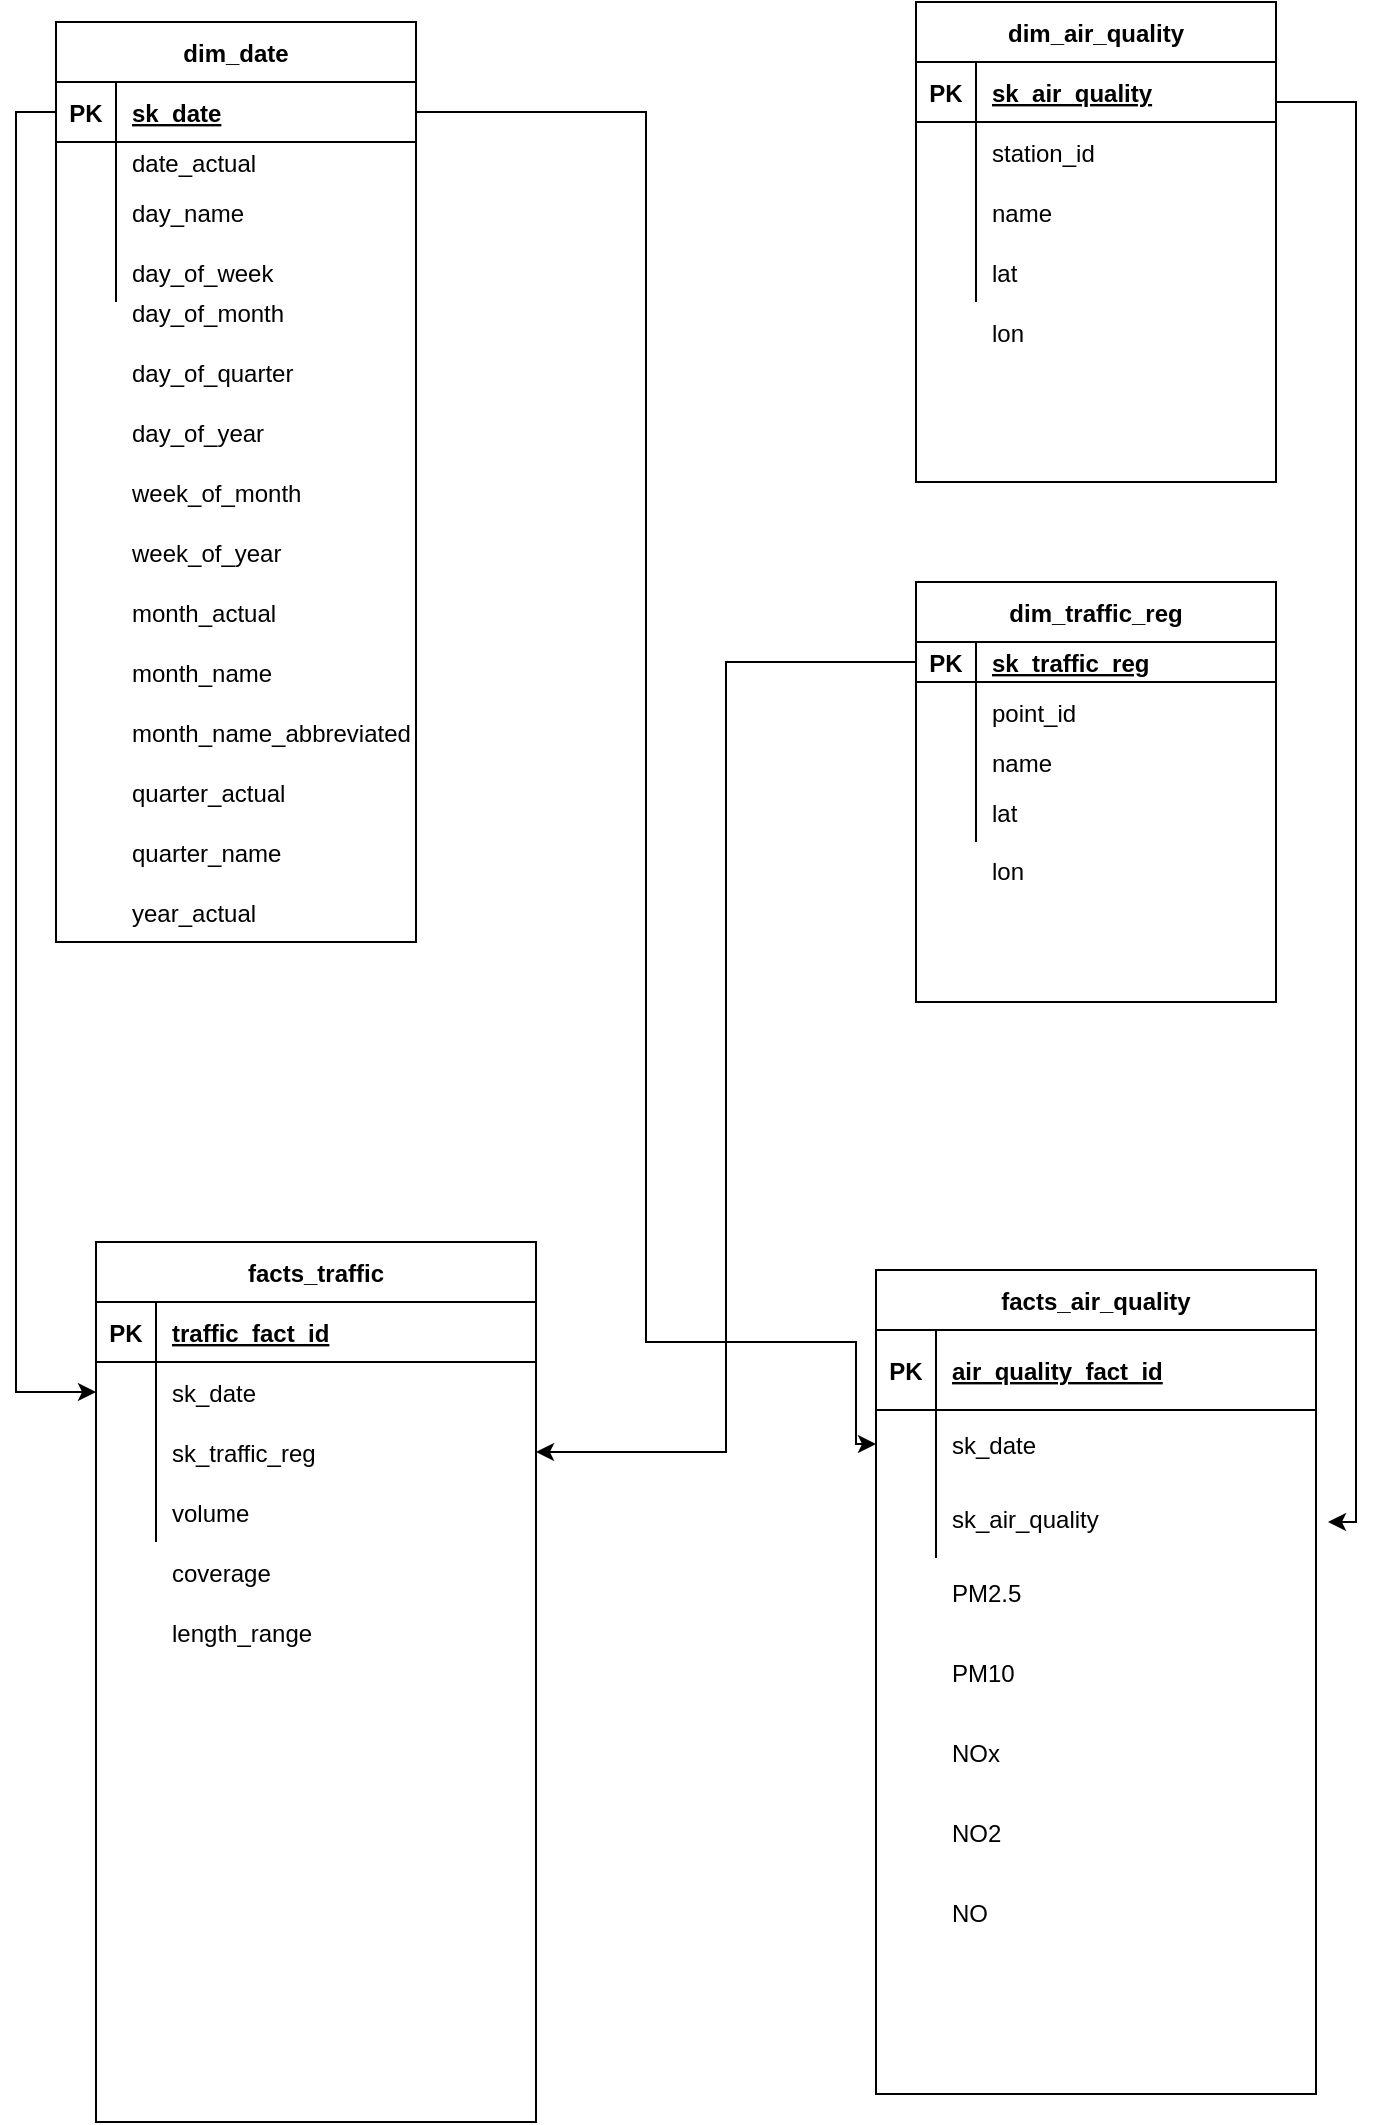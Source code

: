 <mxfile version="15.0.4" type="device"><diagram id="cIX3LOyuTqrP3bN_Y7QK" name="Page-1"><mxGraphModel dx="1711" dy="916" grid="1" gridSize="10" guides="1" tooltips="1" connect="1" arrows="1" fold="1" page="1" pageScale="1" pageWidth="827" pageHeight="1169" math="0" shadow="0"><root><mxCell id="0"/><mxCell id="1" parent="0"/><object label="facts_air_quality" Unique="dateID" placeholders="1" id="p_yojd3gKgK1u9P061Rm-1"><mxCell style="shape=table;startSize=30;container=1;collapsible=1;childLayout=tableLayout;fixedRows=1;rowLines=0;fontStyle=1;align=center;resizeLast=1;" parent="1" vertex="1"><mxGeometry x="450" y="704" width="220" height="412" as="geometry"/></mxCell></object><mxCell id="p_yojd3gKgK1u9P061Rm-2" value="" style="shape=partialRectangle;collapsible=0;dropTarget=0;pointerEvents=0;fillColor=none;top=0;left=0;bottom=1;right=0;points=[[0,0.5],[1,0.5]];portConstraint=eastwest;" parent="p_yojd3gKgK1u9P061Rm-1" vertex="1"><mxGeometry y="30" width="220" height="40" as="geometry"/></mxCell><mxCell id="p_yojd3gKgK1u9P061Rm-3" value="PK" style="shape=partialRectangle;connectable=0;fillColor=none;top=0;left=0;bottom=0;right=0;fontStyle=1;overflow=hidden;" parent="p_yojd3gKgK1u9P061Rm-2" vertex="1"><mxGeometry width="30" height="40" as="geometry"/></mxCell><mxCell id="p_yojd3gKgK1u9P061Rm-4" value="air_quality_fact_id" style="shape=partialRectangle;connectable=0;fillColor=none;top=0;left=0;bottom=0;right=0;align=left;spacingLeft=6;fontStyle=5;overflow=hidden;" parent="p_yojd3gKgK1u9P061Rm-2" vertex="1"><mxGeometry x="30" width="190" height="40" as="geometry"/></mxCell><mxCell id="p_yojd3gKgK1u9P061Rm-8" value="" style="shape=partialRectangle;collapsible=0;dropTarget=0;pointerEvents=0;fillColor=none;top=0;left=0;bottom=0;right=0;points=[[0,0.5],[1,0.5]];portConstraint=eastwest;" parent="p_yojd3gKgK1u9P061Rm-1" vertex="1"><mxGeometry y="70" width="220" height="34" as="geometry"/></mxCell><mxCell id="p_yojd3gKgK1u9P061Rm-9" value="" style="shape=partialRectangle;connectable=0;fillColor=none;top=0;left=0;bottom=0;right=0;editable=1;overflow=hidden;" parent="p_yojd3gKgK1u9P061Rm-8" vertex="1"><mxGeometry width="30" height="34" as="geometry"/></mxCell><mxCell id="p_yojd3gKgK1u9P061Rm-10" value="sk_date" style="shape=partialRectangle;connectable=0;fillColor=none;top=0;left=0;bottom=0;right=0;align=left;spacingLeft=6;overflow=hidden;" parent="p_yojd3gKgK1u9P061Rm-8" vertex="1"><mxGeometry x="30" width="190" height="34" as="geometry"/></mxCell><mxCell id="p_yojd3gKgK1u9P061Rm-11" value="" style="shape=partialRectangle;collapsible=0;dropTarget=0;pointerEvents=0;fillColor=none;top=0;left=0;bottom=0;right=0;points=[[0,0.5],[1,0.5]];portConstraint=eastwest;" parent="p_yojd3gKgK1u9P061Rm-1" vertex="1"><mxGeometry y="104" width="220" height="40" as="geometry"/></mxCell><mxCell id="p_yojd3gKgK1u9P061Rm-12" value="" style="shape=partialRectangle;connectable=0;fillColor=none;top=0;left=0;bottom=0;right=0;editable=1;overflow=hidden;" parent="p_yojd3gKgK1u9P061Rm-11" vertex="1"><mxGeometry width="30" height="40" as="geometry"/></mxCell><mxCell id="p_yojd3gKgK1u9P061Rm-13" value="sk_air_quality" style="shape=partialRectangle;connectable=0;fillColor=none;top=0;left=0;bottom=0;right=0;align=left;spacingLeft=6;overflow=hidden;" parent="p_yojd3gKgK1u9P061Rm-11" vertex="1"><mxGeometry x="30" width="190" height="40" as="geometry"/></mxCell><mxCell id="s0siug5_bpvt5dD27XKk-49" style="edgeStyle=orthogonalEdgeStyle;rounded=0;orthogonalLoop=1;jettySize=auto;html=1;" edge="1" parent="1" source="p_yojd3gKgK1u9P061Rm-30"><mxGeometry relative="1" as="geometry"><mxPoint x="676" y="830" as="targetPoint"/><Array as="points"><mxPoint x="690" y="120"/><mxPoint x="690" y="830"/></Array></mxGeometry></mxCell><mxCell id="p_yojd3gKgK1u9P061Rm-30" value="dim_air_quality" style="shape=table;startSize=30;container=1;collapsible=1;childLayout=tableLayout;fixedRows=1;rowLines=0;fontStyle=1;align=center;resizeLast=1;fillColor=none;" parent="1" vertex="1"><mxGeometry x="470" y="70" width="180" height="240" as="geometry"/></mxCell><mxCell id="p_yojd3gKgK1u9P061Rm-31" value="" style="shape=partialRectangle;collapsible=0;dropTarget=0;pointerEvents=0;fillColor=none;top=0;left=0;bottom=1;right=0;points=[[0,0.5],[1,0.5]];portConstraint=eastwest;" parent="p_yojd3gKgK1u9P061Rm-30" vertex="1"><mxGeometry y="30" width="180" height="30" as="geometry"/></mxCell><mxCell id="p_yojd3gKgK1u9P061Rm-32" value="PK" style="shape=partialRectangle;connectable=0;fillColor=none;top=0;left=0;bottom=0;right=0;fontStyle=1;overflow=hidden;" parent="p_yojd3gKgK1u9P061Rm-31" vertex="1"><mxGeometry width="30" height="30" as="geometry"/></mxCell><mxCell id="p_yojd3gKgK1u9P061Rm-33" value="sk_air_quality" style="shape=partialRectangle;connectable=0;fillColor=none;top=0;left=0;bottom=0;right=0;align=left;spacingLeft=6;fontStyle=5;overflow=hidden;" parent="p_yojd3gKgK1u9P061Rm-31" vertex="1"><mxGeometry x="30" width="150" height="30" as="geometry"/></mxCell><mxCell id="p_yojd3gKgK1u9P061Rm-34" value="" style="shape=partialRectangle;collapsible=0;dropTarget=0;pointerEvents=0;fillColor=none;top=0;left=0;bottom=0;right=0;points=[[0,0.5],[1,0.5]];portConstraint=eastwest;" parent="p_yojd3gKgK1u9P061Rm-30" vertex="1"><mxGeometry y="60" width="180" height="30" as="geometry"/></mxCell><mxCell id="p_yojd3gKgK1u9P061Rm-35" value="" style="shape=partialRectangle;connectable=0;fillColor=none;top=0;left=0;bottom=0;right=0;editable=1;overflow=hidden;" parent="p_yojd3gKgK1u9P061Rm-34" vertex="1"><mxGeometry width="30" height="30" as="geometry"/></mxCell><mxCell id="p_yojd3gKgK1u9P061Rm-36" value="station_id" style="shape=partialRectangle;connectable=0;fillColor=none;top=0;left=0;bottom=0;right=0;align=left;spacingLeft=6;overflow=hidden;" parent="p_yojd3gKgK1u9P061Rm-34" vertex="1"><mxGeometry x="30" width="150" height="30" as="geometry"/></mxCell><mxCell id="p_yojd3gKgK1u9P061Rm-37" value="" style="shape=partialRectangle;collapsible=0;dropTarget=0;pointerEvents=0;fillColor=none;top=0;left=0;bottom=0;right=0;points=[[0,0.5],[1,0.5]];portConstraint=eastwest;" parent="p_yojd3gKgK1u9P061Rm-30" vertex="1"><mxGeometry y="90" width="180" height="30" as="geometry"/></mxCell><mxCell id="p_yojd3gKgK1u9P061Rm-38" value="" style="shape=partialRectangle;connectable=0;fillColor=none;top=0;left=0;bottom=0;right=0;editable=1;overflow=hidden;" parent="p_yojd3gKgK1u9P061Rm-37" vertex="1"><mxGeometry width="30" height="30" as="geometry"/></mxCell><mxCell id="p_yojd3gKgK1u9P061Rm-39" value="name" style="shape=partialRectangle;connectable=0;fillColor=none;top=0;left=0;bottom=0;right=0;align=left;spacingLeft=6;overflow=hidden;" parent="p_yojd3gKgK1u9P061Rm-37" vertex="1"><mxGeometry x="30" width="150" height="30" as="geometry"/></mxCell><mxCell id="p_yojd3gKgK1u9P061Rm-40" value="" style="shape=partialRectangle;collapsible=0;dropTarget=0;pointerEvents=0;fillColor=none;top=0;left=0;bottom=0;right=0;points=[[0,0.5],[1,0.5]];portConstraint=eastwest;" parent="p_yojd3gKgK1u9P061Rm-30" vertex="1"><mxGeometry y="120" width="180" height="30" as="geometry"/></mxCell><mxCell id="p_yojd3gKgK1u9P061Rm-41" value="" style="shape=partialRectangle;connectable=0;fillColor=none;top=0;left=0;bottom=0;right=0;editable=1;overflow=hidden;" parent="p_yojd3gKgK1u9P061Rm-40" vertex="1"><mxGeometry width="30" height="30" as="geometry"/></mxCell><mxCell id="p_yojd3gKgK1u9P061Rm-42" value="lat" style="shape=partialRectangle;connectable=0;fillColor=none;top=0;left=0;bottom=0;right=0;align=left;spacingLeft=6;overflow=hidden;" parent="p_yojd3gKgK1u9P061Rm-40" vertex="1"><mxGeometry x="30" width="150" height="30" as="geometry"/></mxCell><mxCell id="p_yojd3gKgK1u9P061Rm-43" value="dim_traffic_reg" style="shape=table;startSize=30;container=1;collapsible=1;childLayout=tableLayout;fixedRows=1;rowLines=0;fontStyle=1;align=center;resizeLast=1;fillColor=none;" parent="1" vertex="1"><mxGeometry x="470" y="360" width="180" height="210" as="geometry"/></mxCell><mxCell id="p_yojd3gKgK1u9P061Rm-44" value="" style="shape=partialRectangle;collapsible=0;dropTarget=0;pointerEvents=0;fillColor=none;top=0;left=0;bottom=1;right=0;points=[[0,0.5],[1,0.5]];portConstraint=eastwest;" parent="p_yojd3gKgK1u9P061Rm-43" vertex="1"><mxGeometry y="30" width="180" height="20" as="geometry"/></mxCell><mxCell id="p_yojd3gKgK1u9P061Rm-45" value="PK" style="shape=partialRectangle;connectable=0;fillColor=none;top=0;left=0;bottom=0;right=0;fontStyle=1;overflow=hidden;" parent="p_yojd3gKgK1u9P061Rm-44" vertex="1"><mxGeometry width="30" height="20" as="geometry"/></mxCell><mxCell id="p_yojd3gKgK1u9P061Rm-46" value="sk_traffic_reg" style="shape=partialRectangle;connectable=0;fillColor=none;top=0;left=0;bottom=0;right=0;align=left;spacingLeft=6;fontStyle=5;overflow=hidden;" parent="p_yojd3gKgK1u9P061Rm-44" vertex="1"><mxGeometry x="30" width="150" height="20" as="geometry"/></mxCell><mxCell id="p_yojd3gKgK1u9P061Rm-47" value="" style="shape=partialRectangle;collapsible=0;dropTarget=0;pointerEvents=0;fillColor=none;top=0;left=0;bottom=0;right=0;points=[[0,0.5],[1,0.5]];portConstraint=eastwest;" parent="p_yojd3gKgK1u9P061Rm-43" vertex="1"><mxGeometry y="50" width="180" height="30" as="geometry"/></mxCell><mxCell id="p_yojd3gKgK1u9P061Rm-48" value="" style="shape=partialRectangle;connectable=0;fillColor=none;top=0;left=0;bottom=0;right=0;editable=1;overflow=hidden;" parent="p_yojd3gKgK1u9P061Rm-47" vertex="1"><mxGeometry width="30" height="30" as="geometry"/></mxCell><mxCell id="p_yojd3gKgK1u9P061Rm-49" value="point_id" style="shape=partialRectangle;connectable=0;fillColor=none;top=0;left=0;bottom=0;right=0;align=left;spacingLeft=6;overflow=hidden;" parent="p_yojd3gKgK1u9P061Rm-47" vertex="1"><mxGeometry x="30" width="150" height="30" as="geometry"/></mxCell><mxCell id="p_yojd3gKgK1u9P061Rm-50" value="" style="shape=partialRectangle;collapsible=0;dropTarget=0;pointerEvents=0;fillColor=none;top=0;left=0;bottom=0;right=0;points=[[0,0.5],[1,0.5]];portConstraint=eastwest;" parent="p_yojd3gKgK1u9P061Rm-43" vertex="1"><mxGeometry y="80" width="180" height="20" as="geometry"/></mxCell><mxCell id="p_yojd3gKgK1u9P061Rm-51" value="" style="shape=partialRectangle;connectable=0;fillColor=none;top=0;left=0;bottom=0;right=0;editable=1;overflow=hidden;" parent="p_yojd3gKgK1u9P061Rm-50" vertex="1"><mxGeometry width="30" height="20" as="geometry"/></mxCell><mxCell id="p_yojd3gKgK1u9P061Rm-52" value="name" style="shape=partialRectangle;connectable=0;fillColor=none;top=0;left=0;bottom=0;right=0;align=left;spacingLeft=6;overflow=hidden;" parent="p_yojd3gKgK1u9P061Rm-50" vertex="1"><mxGeometry x="30" width="150" height="20" as="geometry"/></mxCell><mxCell id="p_yojd3gKgK1u9P061Rm-53" value="" style="shape=partialRectangle;collapsible=0;dropTarget=0;pointerEvents=0;fillColor=none;top=0;left=0;bottom=0;right=0;points=[[0,0.5],[1,0.5]];portConstraint=eastwest;" parent="p_yojd3gKgK1u9P061Rm-43" vertex="1"><mxGeometry y="100" width="180" height="30" as="geometry"/></mxCell><mxCell id="p_yojd3gKgK1u9P061Rm-54" value="" style="shape=partialRectangle;connectable=0;fillColor=none;top=0;left=0;bottom=0;right=0;editable=1;overflow=hidden;" parent="p_yojd3gKgK1u9P061Rm-53" vertex="1"><mxGeometry width="30" height="30" as="geometry"/></mxCell><mxCell id="p_yojd3gKgK1u9P061Rm-55" value="lat" style="shape=partialRectangle;connectable=0;fillColor=none;top=0;left=0;bottom=0;right=0;align=left;spacingLeft=6;overflow=hidden;" parent="p_yojd3gKgK1u9P061Rm-53" vertex="1"><mxGeometry x="30" width="150" height="30" as="geometry"/></mxCell><mxCell id="p_yojd3gKgK1u9P061Rm-75" value="facts_traffic" style="shape=table;startSize=30;container=1;collapsible=1;childLayout=tableLayout;fixedRows=1;rowLines=0;fontStyle=1;align=center;resizeLast=1;fillColor=none;" parent="1" vertex="1"><mxGeometry x="60" y="690" width="220" height="440" as="geometry"/></mxCell><mxCell id="p_yojd3gKgK1u9P061Rm-76" value="" style="shape=partialRectangle;collapsible=0;dropTarget=0;pointerEvents=0;fillColor=none;top=0;left=0;bottom=1;right=0;points=[[0,0.5],[1,0.5]];portConstraint=eastwest;" parent="p_yojd3gKgK1u9P061Rm-75" vertex="1"><mxGeometry y="30" width="220" height="30" as="geometry"/></mxCell><mxCell id="p_yojd3gKgK1u9P061Rm-77" value="PK" style="shape=partialRectangle;connectable=0;fillColor=none;top=0;left=0;bottom=0;right=0;fontStyle=1;overflow=hidden;" parent="p_yojd3gKgK1u9P061Rm-76" vertex="1"><mxGeometry width="30" height="30" as="geometry"/></mxCell><mxCell id="p_yojd3gKgK1u9P061Rm-78" value="traffic_fact_id" style="shape=partialRectangle;connectable=0;fillColor=none;top=0;left=0;bottom=0;right=0;align=left;spacingLeft=6;fontStyle=5;overflow=hidden;" parent="p_yojd3gKgK1u9P061Rm-76" vertex="1"><mxGeometry x="30" width="190" height="30" as="geometry"/></mxCell><mxCell id="p_yojd3gKgK1u9P061Rm-79" value="" style="shape=partialRectangle;collapsible=0;dropTarget=0;pointerEvents=0;fillColor=none;top=0;left=0;bottom=0;right=0;points=[[0,0.5],[1,0.5]];portConstraint=eastwest;" parent="p_yojd3gKgK1u9P061Rm-75" vertex="1"><mxGeometry y="60" width="220" height="30" as="geometry"/></mxCell><mxCell id="p_yojd3gKgK1u9P061Rm-80" value="" style="shape=partialRectangle;connectable=0;fillColor=none;top=0;left=0;bottom=0;right=0;editable=1;overflow=hidden;" parent="p_yojd3gKgK1u9P061Rm-79" vertex="1"><mxGeometry width="30" height="30" as="geometry"/></mxCell><mxCell id="p_yojd3gKgK1u9P061Rm-81" value="sk_date" style="shape=partialRectangle;connectable=0;fillColor=none;top=0;left=0;bottom=0;right=0;align=left;spacingLeft=6;overflow=hidden;" parent="p_yojd3gKgK1u9P061Rm-79" vertex="1"><mxGeometry x="30" width="190" height="30" as="geometry"/></mxCell><mxCell id="p_yojd3gKgK1u9P061Rm-82" value="" style="shape=partialRectangle;collapsible=0;dropTarget=0;pointerEvents=0;fillColor=none;top=0;left=0;bottom=0;right=0;points=[[0,0.5],[1,0.5]];portConstraint=eastwest;" parent="p_yojd3gKgK1u9P061Rm-75" vertex="1"><mxGeometry y="90" width="220" height="30" as="geometry"/></mxCell><mxCell id="p_yojd3gKgK1u9P061Rm-83" value="" style="shape=partialRectangle;connectable=0;fillColor=none;top=0;left=0;bottom=0;right=0;editable=1;overflow=hidden;" parent="p_yojd3gKgK1u9P061Rm-82" vertex="1"><mxGeometry width="30" height="30" as="geometry"/></mxCell><mxCell id="p_yojd3gKgK1u9P061Rm-84" value="sk_traffic_reg" style="shape=partialRectangle;connectable=0;fillColor=none;top=0;left=0;bottom=0;right=0;align=left;spacingLeft=6;overflow=hidden;" parent="p_yojd3gKgK1u9P061Rm-82" vertex="1"><mxGeometry x="30" width="190" height="30" as="geometry"/></mxCell><mxCell id="p_yojd3gKgK1u9P061Rm-85" value="" style="shape=partialRectangle;collapsible=0;dropTarget=0;pointerEvents=0;fillColor=none;top=0;left=0;bottom=0;right=0;points=[[0,0.5],[1,0.5]];portConstraint=eastwest;" parent="p_yojd3gKgK1u9P061Rm-75" vertex="1"><mxGeometry y="120" width="220" height="30" as="geometry"/></mxCell><mxCell id="p_yojd3gKgK1u9P061Rm-86" value="" style="shape=partialRectangle;connectable=0;fillColor=none;top=0;left=0;bottom=0;right=0;editable=1;overflow=hidden;" parent="p_yojd3gKgK1u9P061Rm-85" vertex="1"><mxGeometry width="30" height="30" as="geometry"/></mxCell><mxCell id="p_yojd3gKgK1u9P061Rm-87" value="volume" style="shape=partialRectangle;connectable=0;fillColor=none;top=0;left=0;bottom=0;right=0;align=left;spacingLeft=6;overflow=hidden;" parent="p_yojd3gKgK1u9P061Rm-85" vertex="1"><mxGeometry x="30" width="190" height="30" as="geometry"/></mxCell><mxCell id="s0siug5_bpvt5dD27XKk-39" value="lon" style="shape=partialRectangle;connectable=0;fillColor=none;top=0;left=0;bottom=0;right=0;align=left;spacingLeft=6;overflow=hidden;" vertex="1" parent="1"><mxGeometry x="500" y="489" width="150" height="30" as="geometry"/></mxCell><mxCell id="s0siug5_bpvt5dD27XKk-40" value="lon" style="shape=partialRectangle;connectable=0;fillColor=none;top=0;left=0;bottom=0;right=0;align=left;spacingLeft=6;overflow=hidden;" vertex="1" parent="1"><mxGeometry x="500" y="220" width="150" height="30" as="geometry"/></mxCell><mxCell id="s0siug5_bpvt5dD27XKk-41" value="PM2.5" style="shape=partialRectangle;connectable=0;fillColor=none;top=0;left=0;bottom=0;right=0;align=left;spacingLeft=6;overflow=hidden;" vertex="1" parent="1"><mxGeometry x="480" y="845" width="190" height="40" as="geometry"/></mxCell><mxCell id="s0siug5_bpvt5dD27XKk-42" value="PM10" style="shape=partialRectangle;connectable=0;fillColor=none;top=0;left=0;bottom=0;right=0;align=left;spacingLeft=6;overflow=hidden;" vertex="1" parent="1"><mxGeometry x="480" y="885" width="190" height="40" as="geometry"/></mxCell><mxCell id="s0siug5_bpvt5dD27XKk-43" value="NOx" style="shape=partialRectangle;connectable=0;fillColor=none;top=0;left=0;bottom=0;right=0;align=left;spacingLeft=6;overflow=hidden;" vertex="1" parent="1"><mxGeometry x="480" y="925" width="190" height="40" as="geometry"/></mxCell><mxCell id="s0siug5_bpvt5dD27XKk-44" value="NO2" style="shape=partialRectangle;connectable=0;fillColor=none;top=0;left=0;bottom=0;right=0;align=left;spacingLeft=6;overflow=hidden;" vertex="1" parent="1"><mxGeometry x="480" y="965" width="190" height="40" as="geometry"/></mxCell><mxCell id="s0siug5_bpvt5dD27XKk-45" value="NO" style="shape=partialRectangle;connectable=0;fillColor=none;top=0;left=0;bottom=0;right=0;align=left;spacingLeft=6;overflow=hidden;" vertex="1" parent="1"><mxGeometry x="480" y="1005" width="190" height="40" as="geometry"/></mxCell><mxCell id="s0siug5_bpvt5dD27XKk-46" value="" style="shape=partialRectangle;connectable=0;fillColor=none;top=0;left=0;bottom=0;right=0;align=left;spacingLeft=6;overflow=hidden;" vertex="1" parent="1"><mxGeometry x="480" y="1045" width="190" height="40" as="geometry"/></mxCell><mxCell id="s0siug5_bpvt5dD27XKk-47" value="" style="group" vertex="1" connectable="0" parent="1"><mxGeometry x="40" y="80" width="180" height="460" as="geometry"/></mxCell><mxCell id="p_yojd3gKgK1u9P061Rm-17" value="dim_date" style="shape=table;startSize=30;container=1;collapsible=1;childLayout=tableLayout;fixedRows=1;rowLines=0;fontStyle=1;align=center;resizeLast=1;fillColor=none;" parent="s0siug5_bpvt5dD27XKk-47" vertex="1"><mxGeometry width="180" height="460" as="geometry"/></mxCell><mxCell id="p_yojd3gKgK1u9P061Rm-18" value="" style="shape=partialRectangle;collapsible=0;dropTarget=0;pointerEvents=0;fillColor=none;top=0;left=0;bottom=1;right=0;points=[[0,0.5],[1,0.5]];portConstraint=eastwest;" parent="p_yojd3gKgK1u9P061Rm-17" vertex="1"><mxGeometry y="30" width="180" height="30" as="geometry"/></mxCell><mxCell id="p_yojd3gKgK1u9P061Rm-19" value="PK" style="shape=partialRectangle;connectable=0;fillColor=none;top=0;left=0;bottom=0;right=0;fontStyle=1;overflow=hidden;" parent="p_yojd3gKgK1u9P061Rm-18" vertex="1"><mxGeometry width="30" height="30" as="geometry"/></mxCell><mxCell id="p_yojd3gKgK1u9P061Rm-20" value="sk_date" style="shape=partialRectangle;connectable=0;fillColor=none;top=0;left=0;bottom=0;right=0;align=left;spacingLeft=6;fontStyle=5;overflow=hidden;" parent="p_yojd3gKgK1u9P061Rm-18" vertex="1"><mxGeometry x="30" width="150" height="30" as="geometry"/></mxCell><mxCell id="p_yojd3gKgK1u9P061Rm-21" value="" style="shape=partialRectangle;collapsible=0;dropTarget=0;pointerEvents=0;fillColor=none;top=0;left=0;bottom=0;right=0;points=[[0,0.5],[1,0.5]];portConstraint=eastwest;" parent="p_yojd3gKgK1u9P061Rm-17" vertex="1"><mxGeometry y="60" width="180" height="20" as="geometry"/></mxCell><mxCell id="p_yojd3gKgK1u9P061Rm-22" value="" style="shape=partialRectangle;connectable=0;fillColor=none;top=0;left=0;bottom=0;right=0;editable=1;overflow=hidden;" parent="p_yojd3gKgK1u9P061Rm-21" vertex="1"><mxGeometry width="30" height="20" as="geometry"/></mxCell><mxCell id="p_yojd3gKgK1u9P061Rm-23" value="date_actual" style="shape=partialRectangle;connectable=0;fillColor=none;top=0;left=0;bottom=0;right=0;align=left;spacingLeft=6;overflow=hidden;" parent="p_yojd3gKgK1u9P061Rm-21" vertex="1"><mxGeometry x="30" width="150" height="20" as="geometry"/></mxCell><mxCell id="p_yojd3gKgK1u9P061Rm-24" value="" style="shape=partialRectangle;collapsible=0;dropTarget=0;pointerEvents=0;fillColor=none;top=0;left=0;bottom=0;right=0;points=[[0,0.5],[1,0.5]];portConstraint=eastwest;" parent="p_yojd3gKgK1u9P061Rm-17" vertex="1"><mxGeometry y="80" width="180" height="30" as="geometry"/></mxCell><mxCell id="p_yojd3gKgK1u9P061Rm-25" value="" style="shape=partialRectangle;connectable=0;fillColor=none;top=0;left=0;bottom=0;right=0;editable=1;overflow=hidden;" parent="p_yojd3gKgK1u9P061Rm-24" vertex="1"><mxGeometry width="30" height="30" as="geometry"/></mxCell><mxCell id="p_yojd3gKgK1u9P061Rm-26" value="day_name" style="shape=partialRectangle;connectable=0;fillColor=none;top=0;left=0;bottom=0;right=0;align=left;spacingLeft=6;overflow=hidden;" parent="p_yojd3gKgK1u9P061Rm-24" vertex="1"><mxGeometry x="30" width="150" height="30" as="geometry"/></mxCell><mxCell id="p_yojd3gKgK1u9P061Rm-27" value="" style="shape=partialRectangle;collapsible=0;dropTarget=0;pointerEvents=0;fillColor=none;top=0;left=0;bottom=0;right=0;points=[[0,0.5],[1,0.5]];portConstraint=eastwest;" parent="p_yojd3gKgK1u9P061Rm-17" vertex="1"><mxGeometry y="110" width="180" height="30" as="geometry"/></mxCell><mxCell id="p_yojd3gKgK1u9P061Rm-28" value="" style="shape=partialRectangle;connectable=0;fillColor=none;top=0;left=0;bottom=0;right=0;editable=1;overflow=hidden;" parent="p_yojd3gKgK1u9P061Rm-27" vertex="1"><mxGeometry width="30" height="30" as="geometry"/></mxCell><mxCell id="p_yojd3gKgK1u9P061Rm-29" value="day_of_week" style="shape=partialRectangle;connectable=0;fillColor=none;top=0;left=0;bottom=0;right=0;align=left;spacingLeft=6;overflow=hidden;" parent="p_yojd3gKgK1u9P061Rm-27" vertex="1"><mxGeometry x="30" width="150" height="30" as="geometry"/></mxCell><mxCell id="s0siug5_bpvt5dD27XKk-3" value="" style="shape=partialRectangle;collapsible=0;dropTarget=0;pointerEvents=0;fillColor=none;top=0;left=0;bottom=0;right=0;points=[[0,0.5],[1,0.5]];portConstraint=eastwest;" vertex="1" parent="s0siug5_bpvt5dD27XKk-47"><mxGeometry y="130" width="180" height="30" as="geometry"/></mxCell><mxCell id="s0siug5_bpvt5dD27XKk-4" value="" style="shape=partialRectangle;connectable=0;fillColor=none;top=0;left=0;bottom=0;right=0;editable=1;overflow=hidden;" vertex="1" parent="s0siug5_bpvt5dD27XKk-3"><mxGeometry width="30" height="30" as="geometry"/></mxCell><mxCell id="s0siug5_bpvt5dD27XKk-5" value="day_of_month" style="shape=partialRectangle;connectable=0;fillColor=none;top=0;left=0;bottom=0;right=0;align=left;spacingLeft=6;overflow=hidden;" vertex="1" parent="s0siug5_bpvt5dD27XKk-3"><mxGeometry x="30" width="150" height="30" as="geometry"/></mxCell><mxCell id="s0siug5_bpvt5dD27XKk-6" value="" style="shape=partialRectangle;collapsible=0;dropTarget=0;pointerEvents=0;fillColor=none;top=0;left=0;bottom=0;right=0;points=[[0,0.5],[1,0.5]];portConstraint=eastwest;" vertex="1" parent="s0siug5_bpvt5dD27XKk-47"><mxGeometry y="160" width="180" height="30" as="geometry"/></mxCell><mxCell id="s0siug5_bpvt5dD27XKk-7" value="" style="shape=partialRectangle;connectable=0;fillColor=none;top=0;left=0;bottom=0;right=0;editable=1;overflow=hidden;" vertex="1" parent="s0siug5_bpvt5dD27XKk-6"><mxGeometry width="30" height="30" as="geometry"/></mxCell><mxCell id="s0siug5_bpvt5dD27XKk-8" value="day_of_quarter" style="shape=partialRectangle;connectable=0;fillColor=none;top=0;left=0;bottom=0;right=0;align=left;spacingLeft=6;overflow=hidden;" vertex="1" parent="s0siug5_bpvt5dD27XKk-6"><mxGeometry x="30" width="150" height="30" as="geometry"/></mxCell><mxCell id="s0siug5_bpvt5dD27XKk-9" value="" style="shape=partialRectangle;collapsible=0;dropTarget=0;pointerEvents=0;fillColor=none;top=0;left=0;bottom=0;right=0;points=[[0,0.5],[1,0.5]];portConstraint=eastwest;" vertex="1" parent="s0siug5_bpvt5dD27XKk-47"><mxGeometry y="190" width="180" height="30" as="geometry"/></mxCell><mxCell id="s0siug5_bpvt5dD27XKk-10" value="" style="shape=partialRectangle;connectable=0;fillColor=none;top=0;left=0;bottom=0;right=0;editable=1;overflow=hidden;" vertex="1" parent="s0siug5_bpvt5dD27XKk-9"><mxGeometry width="30" height="30" as="geometry"/></mxCell><mxCell id="s0siug5_bpvt5dD27XKk-11" value="day_of_year" style="shape=partialRectangle;connectable=0;fillColor=none;top=0;left=0;bottom=0;right=0;align=left;spacingLeft=6;overflow=hidden;" vertex="1" parent="s0siug5_bpvt5dD27XKk-9"><mxGeometry x="30" width="150" height="30" as="geometry"/></mxCell><mxCell id="s0siug5_bpvt5dD27XKk-12" value="" style="shape=partialRectangle;collapsible=0;dropTarget=0;pointerEvents=0;fillColor=none;top=0;left=0;bottom=0;right=0;points=[[0,0.5],[1,0.5]];portConstraint=eastwest;" vertex="1" parent="s0siug5_bpvt5dD27XKk-47"><mxGeometry y="220" width="180" height="30" as="geometry"/></mxCell><mxCell id="s0siug5_bpvt5dD27XKk-13" value="" style="shape=partialRectangle;connectable=0;fillColor=none;top=0;left=0;bottom=0;right=0;editable=1;overflow=hidden;" vertex="1" parent="s0siug5_bpvt5dD27XKk-12"><mxGeometry width="30" height="30" as="geometry"/></mxCell><mxCell id="s0siug5_bpvt5dD27XKk-14" value="week_of_month" style="shape=partialRectangle;connectable=0;fillColor=none;top=0;left=0;bottom=0;right=0;align=left;spacingLeft=6;overflow=hidden;" vertex="1" parent="s0siug5_bpvt5dD27XKk-12"><mxGeometry x="30" width="150" height="30" as="geometry"/></mxCell><mxCell id="s0siug5_bpvt5dD27XKk-15" value="" style="shape=partialRectangle;collapsible=0;dropTarget=0;pointerEvents=0;fillColor=none;top=0;left=0;bottom=0;right=0;points=[[0,0.5],[1,0.5]];portConstraint=eastwest;" vertex="1" parent="s0siug5_bpvt5dD27XKk-47"><mxGeometry y="250" width="180" height="30" as="geometry"/></mxCell><mxCell id="s0siug5_bpvt5dD27XKk-16" value="" style="shape=partialRectangle;connectable=0;fillColor=none;top=0;left=0;bottom=0;right=0;editable=1;overflow=hidden;" vertex="1" parent="s0siug5_bpvt5dD27XKk-15"><mxGeometry width="30" height="30" as="geometry"/></mxCell><mxCell id="s0siug5_bpvt5dD27XKk-17" value="week_of_year" style="shape=partialRectangle;connectable=0;fillColor=none;top=0;left=0;bottom=0;right=0;align=left;spacingLeft=6;overflow=hidden;" vertex="1" parent="s0siug5_bpvt5dD27XKk-15"><mxGeometry x="30" width="150" height="30" as="geometry"/></mxCell><mxCell id="s0siug5_bpvt5dD27XKk-18" value="" style="shape=partialRectangle;collapsible=0;dropTarget=0;pointerEvents=0;fillColor=none;top=0;left=0;bottom=0;right=0;points=[[0,0.5],[1,0.5]];portConstraint=eastwest;" vertex="1" parent="s0siug5_bpvt5dD27XKk-47"><mxGeometry y="400" width="180" height="30" as="geometry"/></mxCell><mxCell id="s0siug5_bpvt5dD27XKk-19" value="" style="shape=partialRectangle;connectable=0;fillColor=none;top=0;left=0;bottom=0;right=0;editable=1;overflow=hidden;" vertex="1" parent="s0siug5_bpvt5dD27XKk-18"><mxGeometry width="30" height="30" as="geometry"/></mxCell><mxCell id="s0siug5_bpvt5dD27XKk-20" value="quarter_name" style="shape=partialRectangle;connectable=0;fillColor=none;top=0;left=0;bottom=0;right=0;align=left;spacingLeft=6;overflow=hidden;" vertex="1" parent="s0siug5_bpvt5dD27XKk-18"><mxGeometry x="30" width="150" height="30" as="geometry"/></mxCell><mxCell id="s0siug5_bpvt5dD27XKk-21" value="" style="shape=partialRectangle;collapsible=0;dropTarget=0;pointerEvents=0;fillColor=none;top=0;left=0;bottom=0;right=0;points=[[0,0.5],[1,0.5]];portConstraint=eastwest;" vertex="1" parent="s0siug5_bpvt5dD27XKk-47"><mxGeometry y="370" width="180" height="30" as="geometry"/></mxCell><mxCell id="s0siug5_bpvt5dD27XKk-22" value="" style="shape=partialRectangle;connectable=0;fillColor=none;top=0;left=0;bottom=0;right=0;editable=1;overflow=hidden;" vertex="1" parent="s0siug5_bpvt5dD27XKk-21"><mxGeometry width="30" height="30" as="geometry"/></mxCell><mxCell id="s0siug5_bpvt5dD27XKk-23" value="quarter_actual" style="shape=partialRectangle;connectable=0;fillColor=none;top=0;left=0;bottom=0;right=0;align=left;spacingLeft=6;overflow=hidden;" vertex="1" parent="s0siug5_bpvt5dD27XKk-21"><mxGeometry x="30" width="150" height="30" as="geometry"/></mxCell><mxCell id="s0siug5_bpvt5dD27XKk-24" value="" style="shape=partialRectangle;collapsible=0;dropTarget=0;pointerEvents=0;fillColor=none;top=0;left=0;bottom=0;right=0;points=[[0,0.5],[1,0.5]];portConstraint=eastwest;" vertex="1" parent="s0siug5_bpvt5dD27XKk-47"><mxGeometry y="340" width="180" height="30" as="geometry"/></mxCell><mxCell id="s0siug5_bpvt5dD27XKk-25" value="" style="shape=partialRectangle;connectable=0;fillColor=none;top=0;left=0;bottom=0;right=0;editable=1;overflow=hidden;" vertex="1" parent="s0siug5_bpvt5dD27XKk-24"><mxGeometry width="30" height="30" as="geometry"/></mxCell><mxCell id="s0siug5_bpvt5dD27XKk-26" value="month_name_abbreviated" style="shape=partialRectangle;connectable=0;fillColor=none;top=0;left=0;bottom=0;right=0;align=left;spacingLeft=6;overflow=hidden;" vertex="1" parent="s0siug5_bpvt5dD27XKk-24"><mxGeometry x="30" width="150" height="30" as="geometry"/></mxCell><mxCell id="s0siug5_bpvt5dD27XKk-27" value="" style="shape=partialRectangle;collapsible=0;dropTarget=0;pointerEvents=0;fillColor=none;top=0;left=0;bottom=0;right=0;points=[[0,0.5],[1,0.5]];portConstraint=eastwest;" vertex="1" parent="s0siug5_bpvt5dD27XKk-47"><mxGeometry y="310" width="180" height="30" as="geometry"/></mxCell><mxCell id="s0siug5_bpvt5dD27XKk-28" value="" style="shape=partialRectangle;connectable=0;fillColor=none;top=0;left=0;bottom=0;right=0;editable=1;overflow=hidden;" vertex="1" parent="s0siug5_bpvt5dD27XKk-27"><mxGeometry width="30" height="30" as="geometry"/></mxCell><mxCell id="s0siug5_bpvt5dD27XKk-29" value="month_name" style="shape=partialRectangle;connectable=0;fillColor=none;top=0;left=0;bottom=0;right=0;align=left;spacingLeft=6;overflow=hidden;" vertex="1" parent="s0siug5_bpvt5dD27XKk-27"><mxGeometry x="30" width="150" height="30" as="geometry"/></mxCell><mxCell id="s0siug5_bpvt5dD27XKk-30" value="" style="shape=partialRectangle;collapsible=0;dropTarget=0;pointerEvents=0;fillColor=none;top=0;left=0;bottom=0;right=0;points=[[0,0.5],[1,0.5]];portConstraint=eastwest;" vertex="1" parent="s0siug5_bpvt5dD27XKk-47"><mxGeometry y="280" width="180" height="30" as="geometry"/></mxCell><mxCell id="s0siug5_bpvt5dD27XKk-31" value="" style="shape=partialRectangle;connectable=0;fillColor=none;top=0;left=0;bottom=0;right=0;editable=1;overflow=hidden;" vertex="1" parent="s0siug5_bpvt5dD27XKk-30"><mxGeometry width="30" height="30" as="geometry"/></mxCell><mxCell id="s0siug5_bpvt5dD27XKk-32" value="month_actual" style="shape=partialRectangle;connectable=0;fillColor=none;top=0;left=0;bottom=0;right=0;align=left;spacingLeft=6;overflow=hidden;" vertex="1" parent="s0siug5_bpvt5dD27XKk-30"><mxGeometry x="30" width="150" height="30" as="geometry"/></mxCell><mxCell id="s0siug5_bpvt5dD27XKk-36" value="" style="shape=partialRectangle;collapsible=0;dropTarget=0;pointerEvents=0;fillColor=none;top=0;left=0;bottom=0;right=0;points=[[0,0.5],[1,0.5]];portConstraint=eastwest;" vertex="1" parent="s0siug5_bpvt5dD27XKk-47"><mxGeometry y="430" width="180" height="30" as="geometry"/></mxCell><mxCell id="s0siug5_bpvt5dD27XKk-37" value="" style="shape=partialRectangle;connectable=0;fillColor=none;top=0;left=0;bottom=0;right=0;editable=1;overflow=hidden;" vertex="1" parent="s0siug5_bpvt5dD27XKk-36"><mxGeometry width="30" height="30" as="geometry"/></mxCell><mxCell id="s0siug5_bpvt5dD27XKk-38" value="year_actual" style="shape=partialRectangle;connectable=0;fillColor=none;top=0;left=0;bottom=0;right=0;align=left;spacingLeft=6;overflow=hidden;" vertex="1" parent="s0siug5_bpvt5dD27XKk-36"><mxGeometry x="30" width="150" height="30" as="geometry"/></mxCell><mxCell id="s0siug5_bpvt5dD27XKk-50" style="edgeStyle=orthogonalEdgeStyle;rounded=0;orthogonalLoop=1;jettySize=auto;html=1;entryX=0;entryY=0.5;entryDx=0;entryDy=0;exitX=0;exitY=0.5;exitDx=0;exitDy=0;" edge="1" parent="1" source="p_yojd3gKgK1u9P061Rm-18" target="p_yojd3gKgK1u9P061Rm-79"><mxGeometry relative="1" as="geometry"/></mxCell><mxCell id="s0siug5_bpvt5dD27XKk-51" value="coverage" style="shape=partialRectangle;connectable=0;fillColor=none;top=0;left=0;bottom=0;right=0;align=left;spacingLeft=6;overflow=hidden;" vertex="1" parent="1"><mxGeometry x="90" y="840" width="190" height="30" as="geometry"/></mxCell><mxCell id="s0siug5_bpvt5dD27XKk-52" value="length_range" style="shape=partialRectangle;connectable=0;fillColor=none;top=0;left=0;bottom=0;right=0;align=left;spacingLeft=6;overflow=hidden;" vertex="1" parent="1"><mxGeometry x="90" y="870" width="190" height="30" as="geometry"/></mxCell><mxCell id="s0siug5_bpvt5dD27XKk-53" style="edgeStyle=orthogonalEdgeStyle;rounded=0;orthogonalLoop=1;jettySize=auto;html=1;entryX=0;entryY=0.5;entryDx=0;entryDy=0;" edge="1" parent="1" source="p_yojd3gKgK1u9P061Rm-18" target="p_yojd3gKgK1u9P061Rm-8"><mxGeometry relative="1" as="geometry"><Array as="points"><mxPoint x="335" y="125"/><mxPoint x="335" y="740"/><mxPoint x="440" y="740"/><mxPoint x="440" y="791"/></Array></mxGeometry></mxCell><mxCell id="s0siug5_bpvt5dD27XKk-54" style="edgeStyle=orthogonalEdgeStyle;rounded=0;orthogonalLoop=1;jettySize=auto;html=1;" edge="1" parent="1" source="p_yojd3gKgK1u9P061Rm-44" target="p_yojd3gKgK1u9P061Rm-82"><mxGeometry relative="1" as="geometry"/></mxCell></root></mxGraphModel></diagram></mxfile>